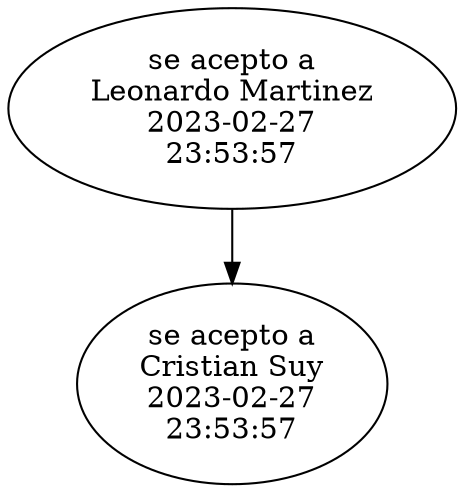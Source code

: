 digraph G {
node201780044[label="se acepto a
Leonardo Martinez
2023-02-27
23:53:57"];
node201780044->node201709018;
node201709018[label="se acepto a
Cristian Suy
2023-02-27
23:53:57"];
}